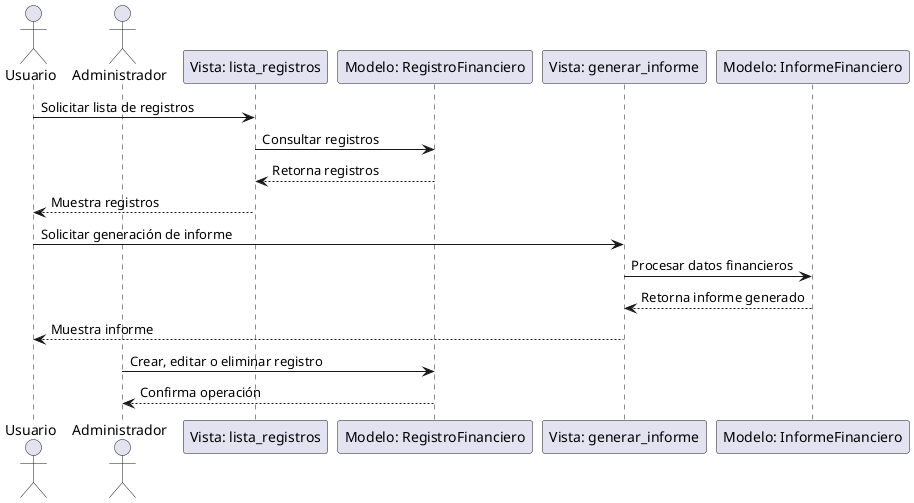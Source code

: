 @startuml
actor Usuario
actor Administrador as Admin
participant "Vista: lista_registros" as ListaRegistros
participant "Modelo: RegistroFinanciero" as ModeloRegistro
participant "Vista: generar_informe" as GenerarInforme
participant "Modelo: InformeFinanciero" as ModeloInforme

Usuario -> ListaRegistros : Solicitar lista de registros
ListaRegistros -> ModeloRegistro : Consultar registros
ModeloRegistro --> ListaRegistros : Retorna registros
ListaRegistros --> Usuario : Muestra registros

Usuario -> GenerarInforme : Solicitar generación de informe
GenerarInforme -> ModeloInforme : Procesar datos financieros
ModeloInforme --> GenerarInforme : Retorna informe generado
GenerarInforme --> Usuario : Muestra informe

Admin -> ModeloRegistro : Crear, editar o eliminar registro
ModeloRegistro --> Admin : Confirma operación
@enduml
